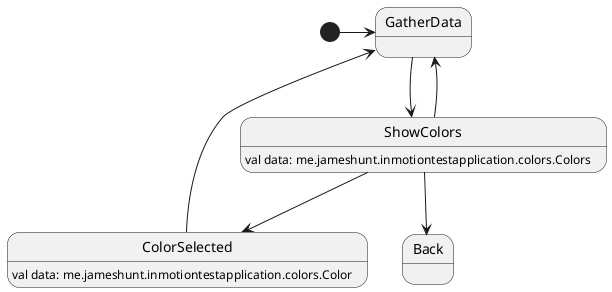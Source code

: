 @startuml

ShowColors: val data: me.jameshunt.inmotiontestapplication.colors.Colors
ColorSelected: val data: me.jameshunt.inmotiontestapplication.colors.Color

[*] -> GatherData
GatherData --> ShowColors
ShowColors --> ColorSelected
ShowColors --> GatherData
ShowColors --> Back
ColorSelected --> GatherData

@enduml